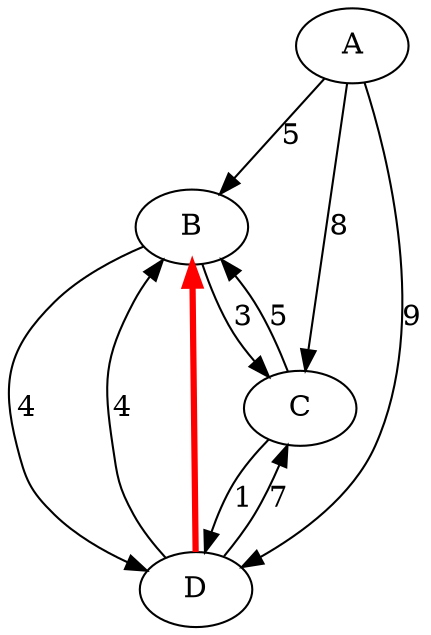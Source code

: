 digraph G {
	A -> B[label="5"];
	A -> C[label="8"];
	A -> D[label="9"];
	B -> C[label="3"];
	B -> D[label="4"];
	C -> B[label="5"];
	C -> D[label="1"];
	D -> B[label="4"];
	D -> C[label="7"];
	D -> B[color=red, penwidth=3.0];
}